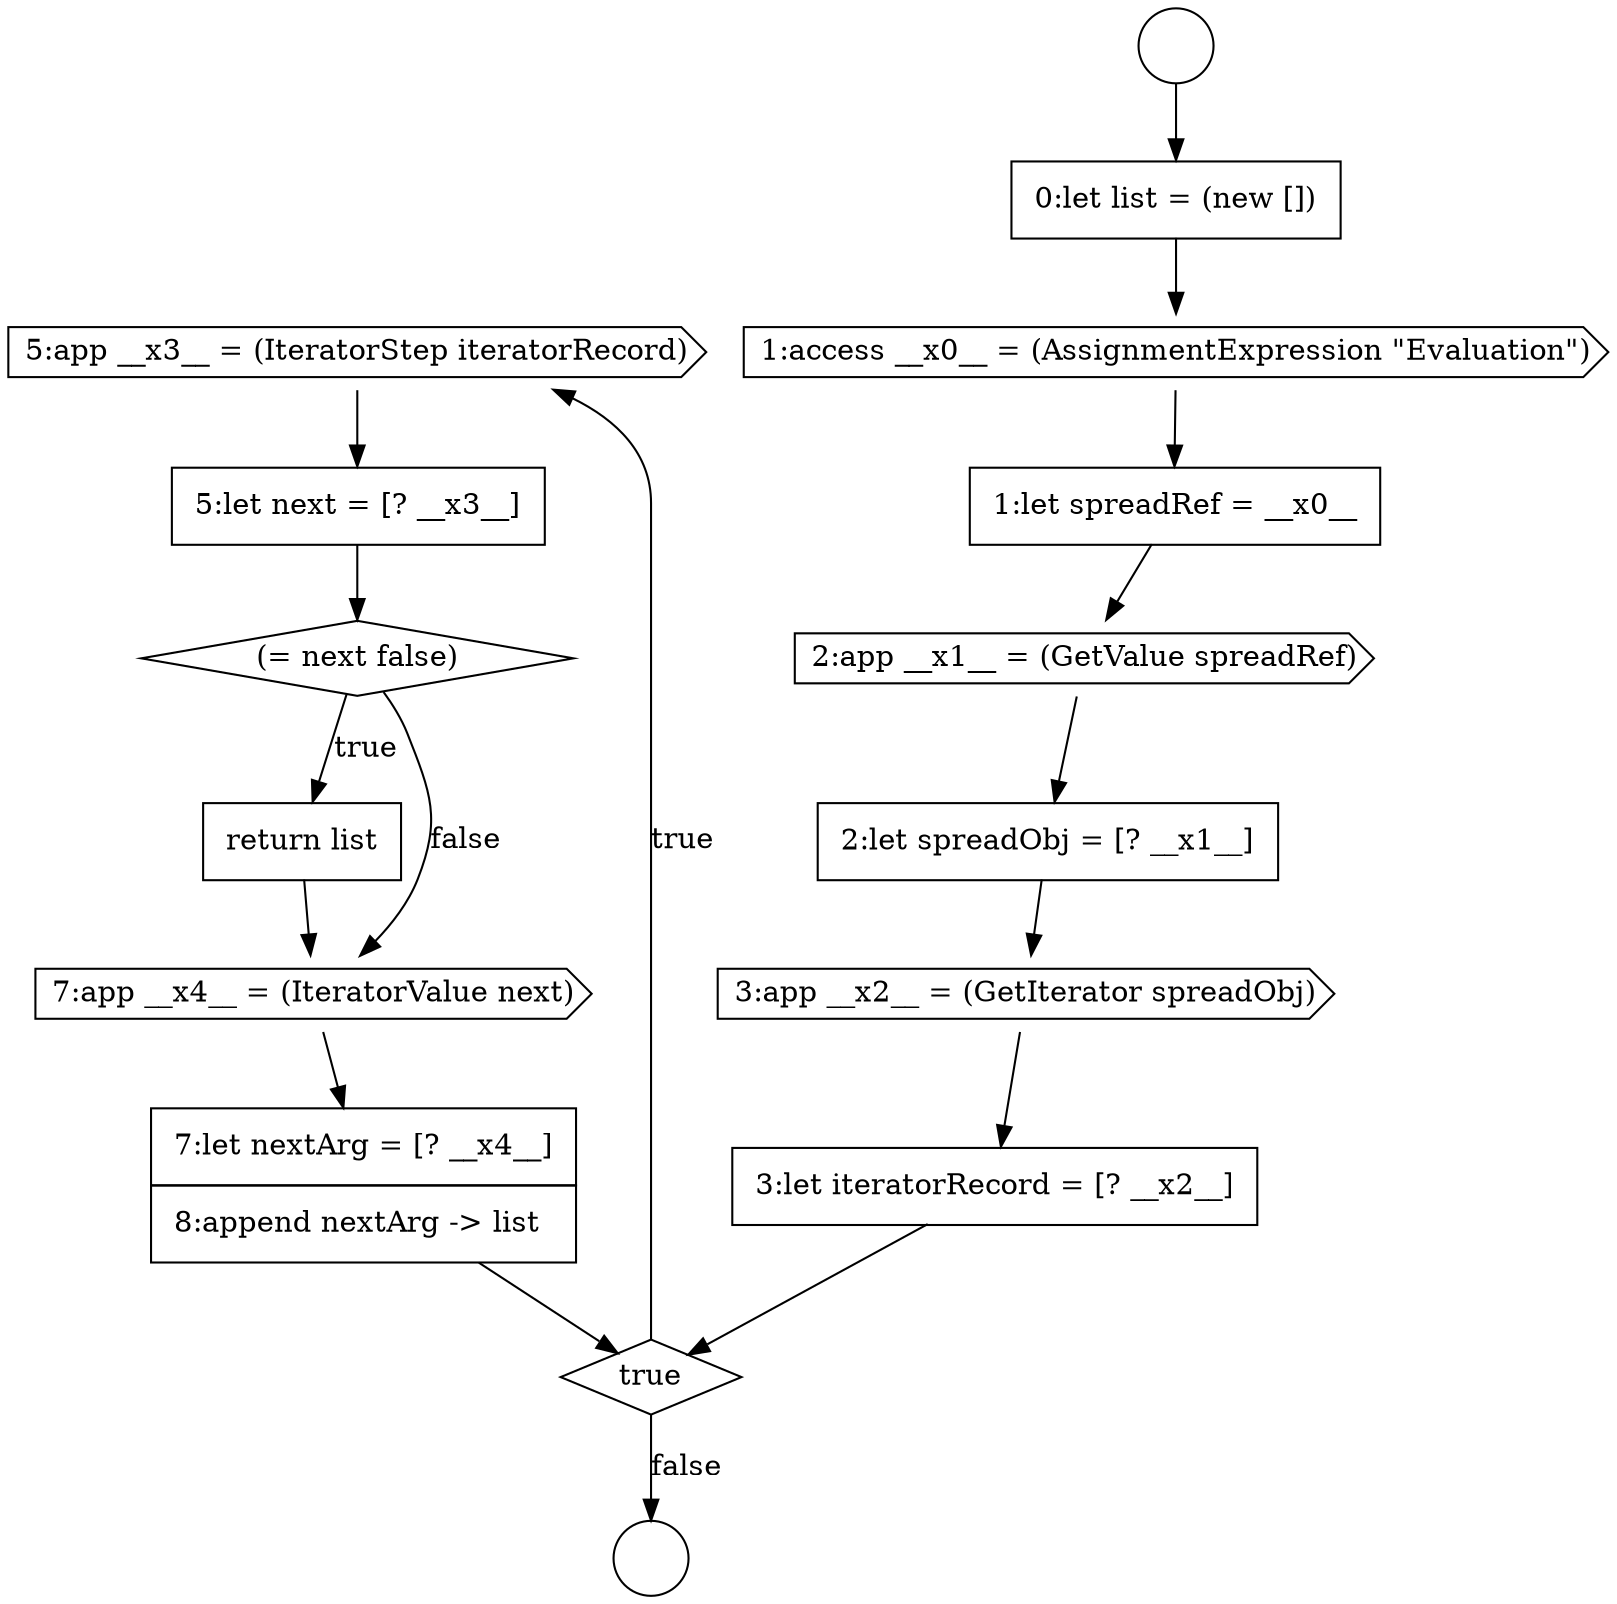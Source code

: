 digraph {
  node4762 [shape=cds, label=<<font color="black">5:app __x3__ = (IteratorStep iteratorRecord)</font>> color="black" fillcolor="white" style=filled]
  node4760 [shape=none, margin=0, label=<<font color="black">
    <table border="0" cellborder="1" cellspacing="0" cellpadding="10">
      <tr><td align="left">3:let iteratorRecord = [? __x2__]</td></tr>
    </table>
  </font>> color="black" fillcolor="white" style=filled]
  node4756 [shape=none, margin=0, label=<<font color="black">
    <table border="0" cellborder="1" cellspacing="0" cellpadding="10">
      <tr><td align="left">1:let spreadRef = __x0__</td></tr>
    </table>
  </font>> color="black" fillcolor="white" style=filled]
  node4753 [shape=circle label=" " color="black" fillcolor="white" style=filled]
  node4757 [shape=cds, label=<<font color="black">2:app __x1__ = (GetValue spreadRef)</font>> color="black" fillcolor="white" style=filled]
  node4765 [shape=none, margin=0, label=<<font color="black">
    <table border="0" cellborder="1" cellspacing="0" cellpadding="10">
      <tr><td align="left">return list</td></tr>
    </table>
  </font>> color="black" fillcolor="white" style=filled]
  node4758 [shape=none, margin=0, label=<<font color="black">
    <table border="0" cellborder="1" cellspacing="0" cellpadding="10">
      <tr><td align="left">2:let spreadObj = [? __x1__]</td></tr>
    </table>
  </font>> color="black" fillcolor="white" style=filled]
  node4764 [shape=diamond, label=<<font color="black">(= next false)</font>> color="black" fillcolor="white" style=filled]
  node4754 [shape=none, margin=0, label=<<font color="black">
    <table border="0" cellborder="1" cellspacing="0" cellpadding="10">
      <tr><td align="left">0:let list = (new [])</td></tr>
    </table>
  </font>> color="black" fillcolor="white" style=filled]
  node4763 [shape=none, margin=0, label=<<font color="black">
    <table border="0" cellborder="1" cellspacing="0" cellpadding="10">
      <tr><td align="left">5:let next = [? __x3__]</td></tr>
    </table>
  </font>> color="black" fillcolor="white" style=filled]
  node4759 [shape=cds, label=<<font color="black">3:app __x2__ = (GetIterator spreadObj)</font>> color="black" fillcolor="white" style=filled]
  node4755 [shape=cds, label=<<font color="black">1:access __x0__ = (AssignmentExpression &quot;Evaluation&quot;)</font>> color="black" fillcolor="white" style=filled]
  node4761 [shape=diamond, label=<<font color="black">true</font>> color="black" fillcolor="white" style=filled]
  node4766 [shape=cds, label=<<font color="black">7:app __x4__ = (IteratorValue next)</font>> color="black" fillcolor="white" style=filled]
  node4767 [shape=none, margin=0, label=<<font color="black">
    <table border="0" cellborder="1" cellspacing="0" cellpadding="10">
      <tr><td align="left">7:let nextArg = [? __x4__]</td></tr>
      <tr><td align="left">8:append nextArg -&gt; list</td></tr>
    </table>
  </font>> color="black" fillcolor="white" style=filled]
  node4752 [shape=circle label=" " color="black" fillcolor="white" style=filled]
  node4756 -> node4757 [ color="black"]
  node4764 -> node4765 [label=<<font color="black">true</font>> color="black"]
  node4764 -> node4766 [label=<<font color="black">false</font>> color="black"]
  node4760 -> node4761 [ color="black"]
  node4758 -> node4759 [ color="black"]
  node4752 -> node4754 [ color="black"]
  node4755 -> node4756 [ color="black"]
  node4761 -> node4762 [label=<<font color="black">true</font>> color="black"]
  node4761 -> node4753 [label=<<font color="black">false</font>> color="black"]
  node4765 -> node4766 [ color="black"]
  node4759 -> node4760 [ color="black"]
  node4766 -> node4767 [ color="black"]
  node4767 -> node4761 [ color="black"]
  node4762 -> node4763 [ color="black"]
  node4763 -> node4764 [ color="black"]
  node4754 -> node4755 [ color="black"]
  node4757 -> node4758 [ color="black"]
}
